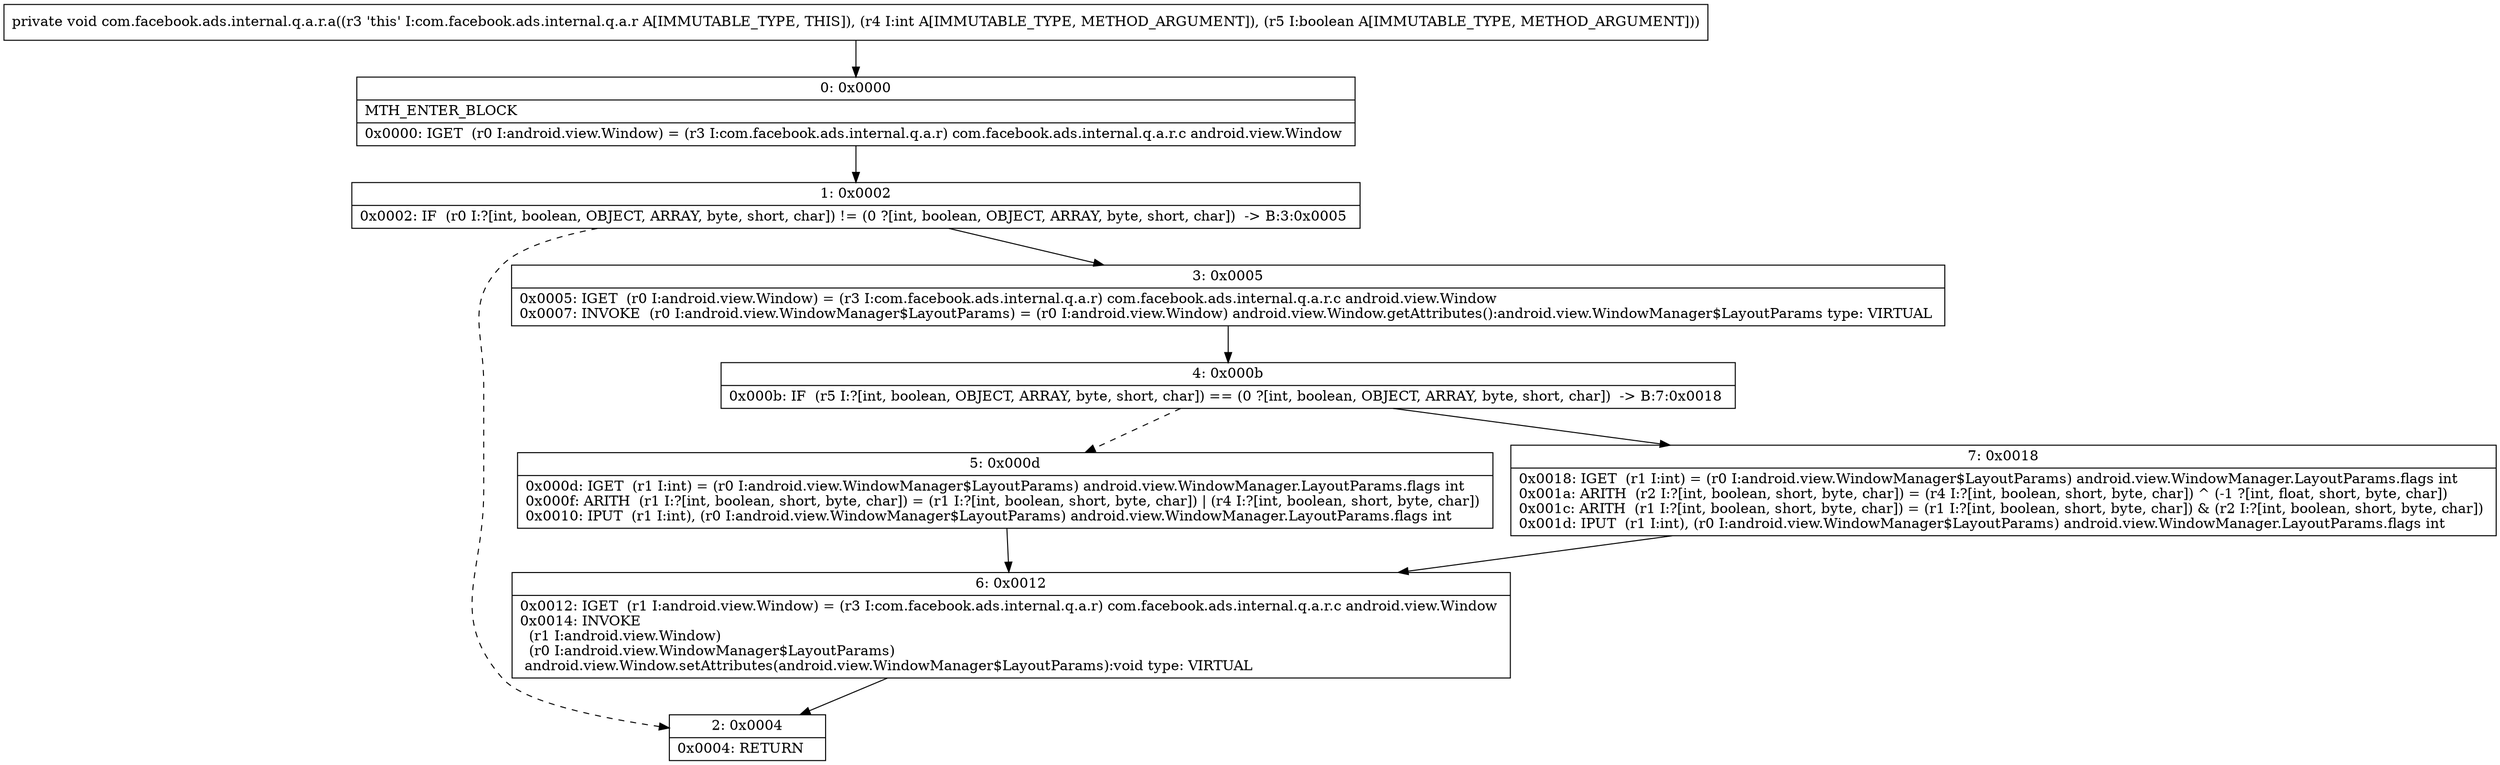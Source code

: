 digraph "CFG forcom.facebook.ads.internal.q.a.r.a(IZ)V" {
Node_0 [shape=record,label="{0\:\ 0x0000|MTH_ENTER_BLOCK\l|0x0000: IGET  (r0 I:android.view.Window) = (r3 I:com.facebook.ads.internal.q.a.r) com.facebook.ads.internal.q.a.r.c android.view.Window \l}"];
Node_1 [shape=record,label="{1\:\ 0x0002|0x0002: IF  (r0 I:?[int, boolean, OBJECT, ARRAY, byte, short, char]) != (0 ?[int, boolean, OBJECT, ARRAY, byte, short, char])  \-\> B:3:0x0005 \l}"];
Node_2 [shape=record,label="{2\:\ 0x0004|0x0004: RETURN   \l}"];
Node_3 [shape=record,label="{3\:\ 0x0005|0x0005: IGET  (r0 I:android.view.Window) = (r3 I:com.facebook.ads.internal.q.a.r) com.facebook.ads.internal.q.a.r.c android.view.Window \l0x0007: INVOKE  (r0 I:android.view.WindowManager$LayoutParams) = (r0 I:android.view.Window) android.view.Window.getAttributes():android.view.WindowManager$LayoutParams type: VIRTUAL \l}"];
Node_4 [shape=record,label="{4\:\ 0x000b|0x000b: IF  (r5 I:?[int, boolean, OBJECT, ARRAY, byte, short, char]) == (0 ?[int, boolean, OBJECT, ARRAY, byte, short, char])  \-\> B:7:0x0018 \l}"];
Node_5 [shape=record,label="{5\:\ 0x000d|0x000d: IGET  (r1 I:int) = (r0 I:android.view.WindowManager$LayoutParams) android.view.WindowManager.LayoutParams.flags int \l0x000f: ARITH  (r1 I:?[int, boolean, short, byte, char]) = (r1 I:?[int, boolean, short, byte, char]) \| (r4 I:?[int, boolean, short, byte, char]) \l0x0010: IPUT  (r1 I:int), (r0 I:android.view.WindowManager$LayoutParams) android.view.WindowManager.LayoutParams.flags int \l}"];
Node_6 [shape=record,label="{6\:\ 0x0012|0x0012: IGET  (r1 I:android.view.Window) = (r3 I:com.facebook.ads.internal.q.a.r) com.facebook.ads.internal.q.a.r.c android.view.Window \l0x0014: INVOKE  \l  (r1 I:android.view.Window)\l  (r0 I:android.view.WindowManager$LayoutParams)\l android.view.Window.setAttributes(android.view.WindowManager$LayoutParams):void type: VIRTUAL \l}"];
Node_7 [shape=record,label="{7\:\ 0x0018|0x0018: IGET  (r1 I:int) = (r0 I:android.view.WindowManager$LayoutParams) android.view.WindowManager.LayoutParams.flags int \l0x001a: ARITH  (r2 I:?[int, boolean, short, byte, char]) = (r4 I:?[int, boolean, short, byte, char]) ^ (\-1 ?[int, float, short, byte, char]) \l0x001c: ARITH  (r1 I:?[int, boolean, short, byte, char]) = (r1 I:?[int, boolean, short, byte, char]) & (r2 I:?[int, boolean, short, byte, char]) \l0x001d: IPUT  (r1 I:int), (r0 I:android.view.WindowManager$LayoutParams) android.view.WindowManager.LayoutParams.flags int \l}"];
MethodNode[shape=record,label="{private void com.facebook.ads.internal.q.a.r.a((r3 'this' I:com.facebook.ads.internal.q.a.r A[IMMUTABLE_TYPE, THIS]), (r4 I:int A[IMMUTABLE_TYPE, METHOD_ARGUMENT]), (r5 I:boolean A[IMMUTABLE_TYPE, METHOD_ARGUMENT])) }"];
MethodNode -> Node_0;
Node_0 -> Node_1;
Node_1 -> Node_2[style=dashed];
Node_1 -> Node_3;
Node_3 -> Node_4;
Node_4 -> Node_5[style=dashed];
Node_4 -> Node_7;
Node_5 -> Node_6;
Node_6 -> Node_2;
Node_7 -> Node_6;
}

